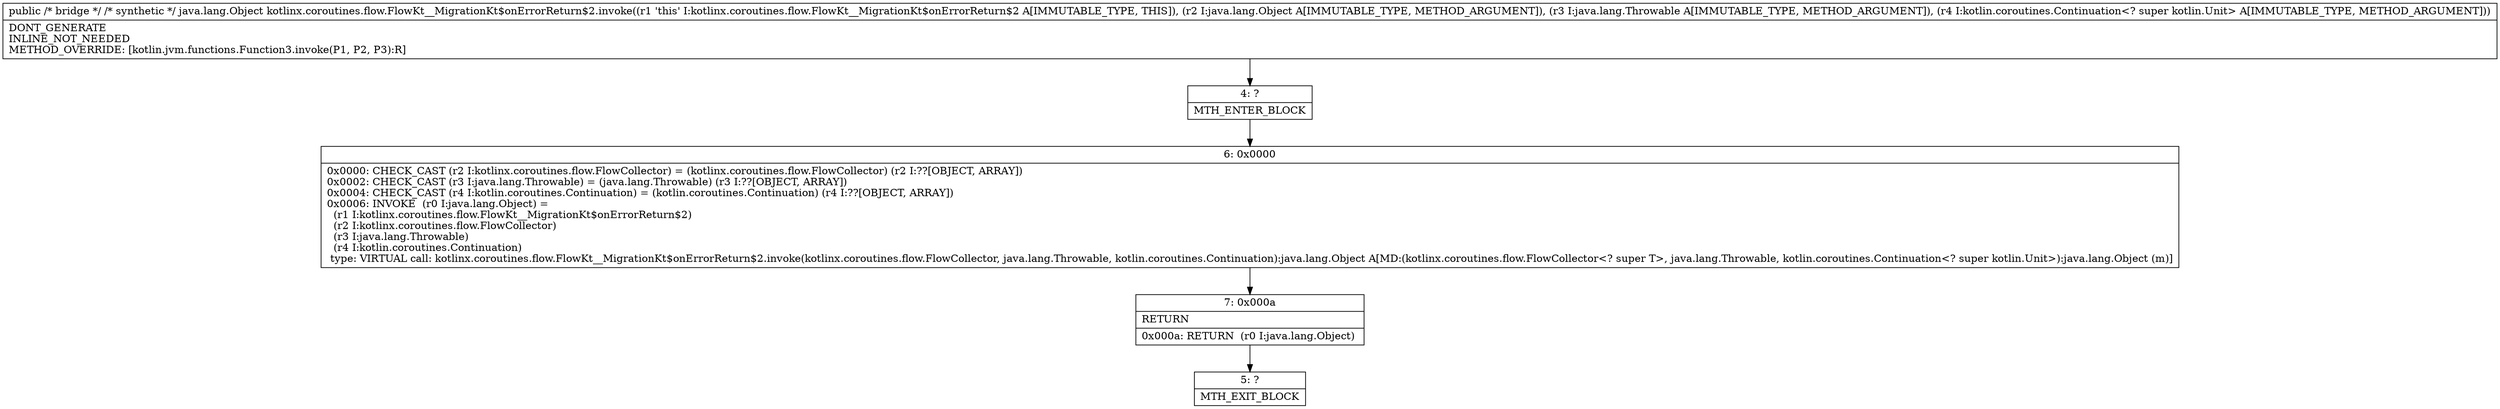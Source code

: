 digraph "CFG forkotlinx.coroutines.flow.FlowKt__MigrationKt$onErrorReturn$2.invoke(Ljava\/lang\/Object;Ljava\/lang\/Object;Ljava\/lang\/Object;)Ljava\/lang\/Object;" {
Node_4 [shape=record,label="{4\:\ ?|MTH_ENTER_BLOCK\l}"];
Node_6 [shape=record,label="{6\:\ 0x0000|0x0000: CHECK_CAST (r2 I:kotlinx.coroutines.flow.FlowCollector) = (kotlinx.coroutines.flow.FlowCollector) (r2 I:??[OBJECT, ARRAY]) \l0x0002: CHECK_CAST (r3 I:java.lang.Throwable) = (java.lang.Throwable) (r3 I:??[OBJECT, ARRAY]) \l0x0004: CHECK_CAST (r4 I:kotlin.coroutines.Continuation) = (kotlin.coroutines.Continuation) (r4 I:??[OBJECT, ARRAY]) \l0x0006: INVOKE  (r0 I:java.lang.Object) = \l  (r1 I:kotlinx.coroutines.flow.FlowKt__MigrationKt$onErrorReturn$2)\l  (r2 I:kotlinx.coroutines.flow.FlowCollector)\l  (r3 I:java.lang.Throwable)\l  (r4 I:kotlin.coroutines.Continuation)\l type: VIRTUAL call: kotlinx.coroutines.flow.FlowKt__MigrationKt$onErrorReturn$2.invoke(kotlinx.coroutines.flow.FlowCollector, java.lang.Throwable, kotlin.coroutines.Continuation):java.lang.Object A[MD:(kotlinx.coroutines.flow.FlowCollector\<? super T\>, java.lang.Throwable, kotlin.coroutines.Continuation\<? super kotlin.Unit\>):java.lang.Object (m)]\l}"];
Node_7 [shape=record,label="{7\:\ 0x000a|RETURN\l|0x000a: RETURN  (r0 I:java.lang.Object) \l}"];
Node_5 [shape=record,label="{5\:\ ?|MTH_EXIT_BLOCK\l}"];
MethodNode[shape=record,label="{public \/* bridge *\/ \/* synthetic *\/ java.lang.Object kotlinx.coroutines.flow.FlowKt__MigrationKt$onErrorReturn$2.invoke((r1 'this' I:kotlinx.coroutines.flow.FlowKt__MigrationKt$onErrorReturn$2 A[IMMUTABLE_TYPE, THIS]), (r2 I:java.lang.Object A[IMMUTABLE_TYPE, METHOD_ARGUMENT]), (r3 I:java.lang.Throwable A[IMMUTABLE_TYPE, METHOD_ARGUMENT]), (r4 I:kotlin.coroutines.Continuation\<? super kotlin.Unit\> A[IMMUTABLE_TYPE, METHOD_ARGUMENT]))  | DONT_GENERATE\lINLINE_NOT_NEEDED\lMETHOD_OVERRIDE: [kotlin.jvm.functions.Function3.invoke(P1, P2, P3):R]\l}"];
MethodNode -> Node_4;Node_4 -> Node_6;
Node_6 -> Node_7;
Node_7 -> Node_5;
}

